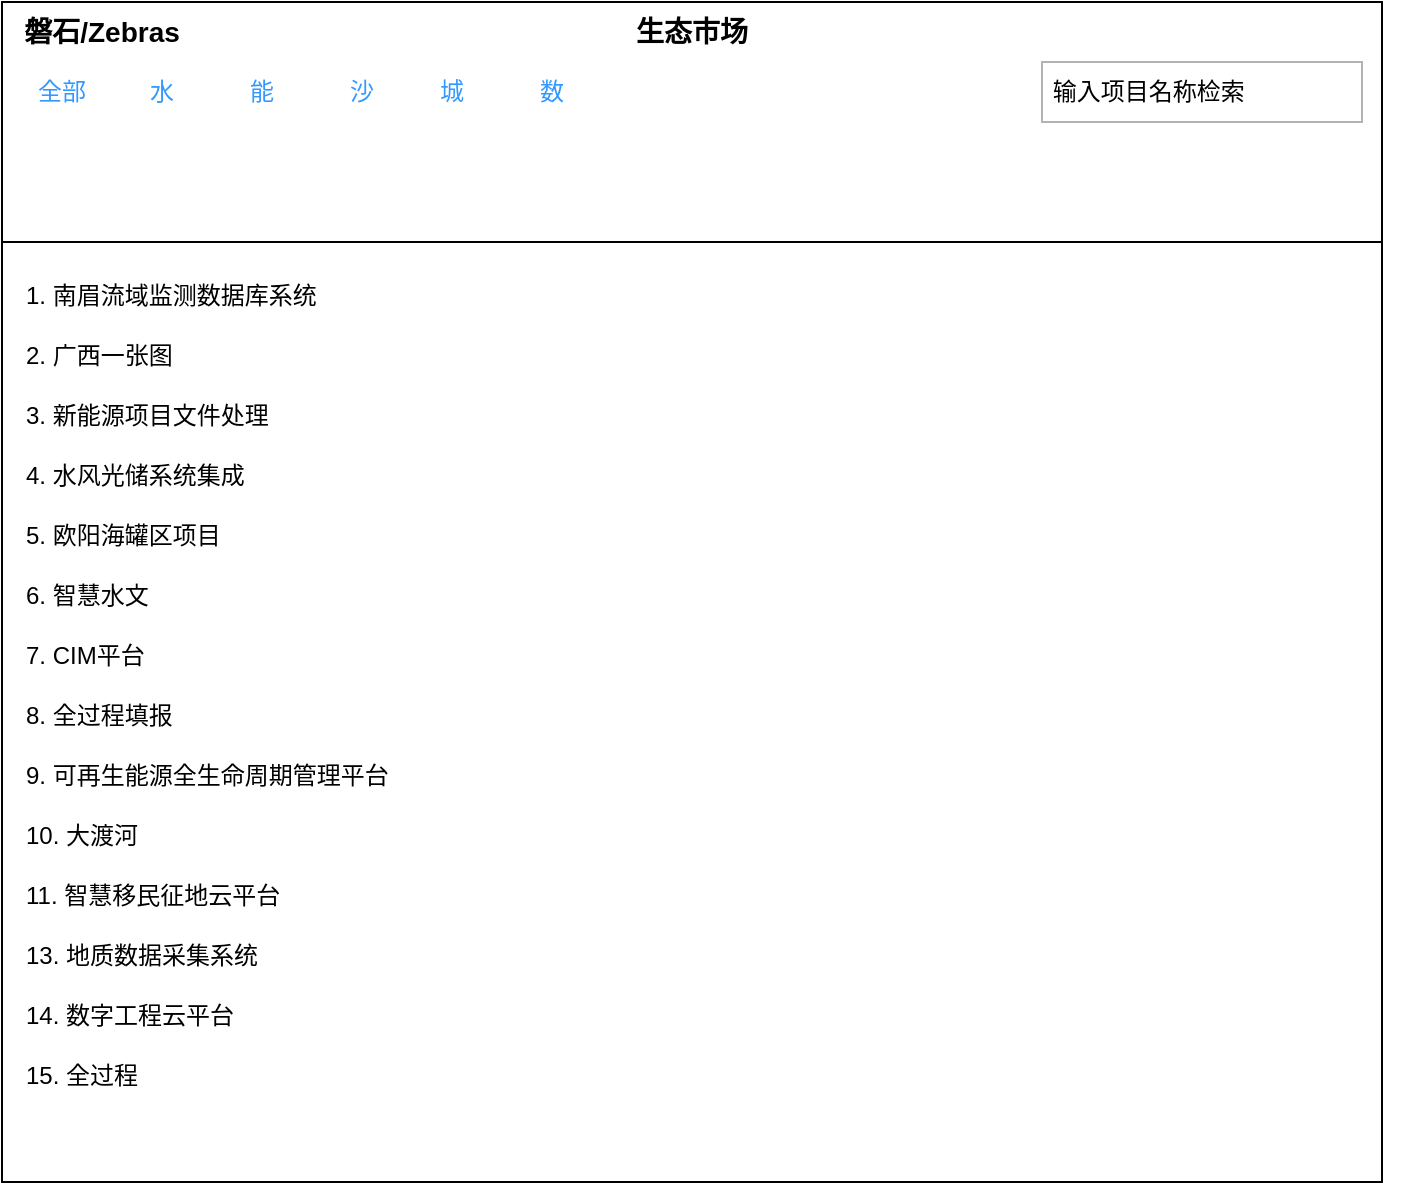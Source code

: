 <mxfile version="23.1.5" type="github">
  <diagram name="第 1 页" id="y4OPuHrL55n07sODktMv">
    <mxGraphModel dx="1434" dy="790" grid="1" gridSize="10" guides="1" tooltips="1" connect="1" arrows="1" fold="1" page="1" pageScale="1" pageWidth="827" pageHeight="1169" math="0" shadow="0">
      <root>
        <mxCell id="0" />
        <mxCell id="1" parent="0" />
        <mxCell id="GQAXHznCBVrPEbRLYMm7-1" value="" style="rounded=0;whiteSpace=wrap;html=1;fillColor=none;" parent="1" vertex="1">
          <mxGeometry x="60" y="140" width="690" height="590" as="geometry" />
        </mxCell>
        <mxCell id="GQAXHznCBVrPEbRLYMm7-2" value="" style="rounded=0;whiteSpace=wrap;html=1;fillColor=none;" parent="1" vertex="1">
          <mxGeometry x="60" y="260" width="690" height="470" as="geometry" />
        </mxCell>
        <mxCell id="GQAXHznCBVrPEbRLYMm7-3" value="1. 南眉流域监测数据库系统" style="text;html=1;align=left;verticalAlign=middle;whiteSpace=wrap;rounded=0;" parent="1" vertex="1">
          <mxGeometry x="70" y="272" width="650" height="30" as="geometry" />
        </mxCell>
        <mxCell id="GQAXHznCBVrPEbRLYMm7-4" value="2. 广西一张图" style="text;html=1;align=left;verticalAlign=middle;whiteSpace=wrap;rounded=0;" parent="1" vertex="1">
          <mxGeometry x="70" y="302" width="630" height="30" as="geometry" />
        </mxCell>
        <mxCell id="GQAXHznCBVrPEbRLYMm7-5" value="3. 新能源项目文件处理" style="text;html=1;align=left;verticalAlign=middle;whiteSpace=wrap;rounded=0;" parent="1" vertex="1">
          <mxGeometry x="70" y="332" width="640" height="30" as="geometry" />
        </mxCell>
        <mxCell id="GQAXHznCBVrPEbRLYMm7-6" value="4. 水风光储系统集成" style="text;html=1;align=left;verticalAlign=middle;whiteSpace=wrap;rounded=0;" parent="1" vertex="1">
          <mxGeometry x="70" y="362" width="640" height="30" as="geometry" />
        </mxCell>
        <mxCell id="GQAXHznCBVrPEbRLYMm7-7" value="5. 欧阳海罐区项目" style="text;html=1;align=left;verticalAlign=middle;whiteSpace=wrap;rounded=0;" parent="1" vertex="1">
          <mxGeometry x="70" y="392" width="690" height="30" as="geometry" />
        </mxCell>
        <mxCell id="GQAXHznCBVrPEbRLYMm7-8" value="6. 智慧水文" style="text;html=1;align=left;verticalAlign=middle;whiteSpace=wrap;rounded=0;" parent="1" vertex="1">
          <mxGeometry x="70" y="422" width="650" height="30" as="geometry" />
        </mxCell>
        <mxCell id="GQAXHznCBVrPEbRLYMm7-9" value="7. CIM平台" style="text;html=1;align=left;verticalAlign=middle;whiteSpace=wrap;rounded=0;" parent="1" vertex="1">
          <mxGeometry x="70" y="452" width="640" height="30" as="geometry" />
        </mxCell>
        <mxCell id="GQAXHznCBVrPEbRLYMm7-10" value="8. 全过程填报" style="text;html=1;align=left;verticalAlign=middle;whiteSpace=wrap;rounded=0;" parent="1" vertex="1">
          <mxGeometry x="70" y="482" width="640" height="30" as="geometry" />
        </mxCell>
        <mxCell id="GQAXHznCBVrPEbRLYMm7-11" value="9. 可再生能源全生命周期管理平台" style="text;html=1;align=left;verticalAlign=middle;whiteSpace=wrap;rounded=0;" parent="1" vertex="1">
          <mxGeometry x="70" y="512" width="640" height="30" as="geometry" />
        </mxCell>
        <mxCell id="GQAXHznCBVrPEbRLYMm7-12" value="10. 大渡河" style="text;html=1;align=left;verticalAlign=middle;whiteSpace=wrap;rounded=0;" parent="1" vertex="1">
          <mxGeometry x="70" y="542" width="640" height="30" as="geometry" />
        </mxCell>
        <mxCell id="GQAXHznCBVrPEbRLYMm7-13" value="11. 智慧移民征地云平台" style="text;html=1;align=left;verticalAlign=middle;whiteSpace=wrap;rounded=0;" parent="1" vertex="1">
          <mxGeometry x="70" y="572" width="620" height="30" as="geometry" />
        </mxCell>
        <mxCell id="GQAXHznCBVrPEbRLYMm7-14" value="13. 地质数据采集系统" style="text;html=1;align=left;verticalAlign=middle;whiteSpace=wrap;rounded=0;" parent="1" vertex="1">
          <mxGeometry x="70" y="602" width="630" height="30" as="geometry" />
        </mxCell>
        <mxCell id="GQAXHznCBVrPEbRLYMm7-15" value="14. 数字工程云平台" style="text;html=1;align=left;verticalAlign=middle;whiteSpace=wrap;rounded=0;" parent="1" vertex="1">
          <mxGeometry x="70" y="632" width="640" height="30" as="geometry" />
        </mxCell>
        <mxCell id="GQAXHznCBVrPEbRLYMm7-16" value="15. 全过程" style="text;html=1;align=left;verticalAlign=middle;whiteSpace=wrap;rounded=0;" parent="1" vertex="1">
          <mxGeometry x="70" y="662" width="640" height="30" as="geometry" />
        </mxCell>
        <mxCell id="23BlMbJfh4G_maGioOW0-2" value="生态市场" style="text;html=1;align=center;verticalAlign=middle;whiteSpace=wrap;rounded=0;fontSize=14;fontStyle=1" vertex="1" parent="1">
          <mxGeometry x="375" y="140" width="60" height="30" as="geometry" />
        </mxCell>
        <mxCell id="23BlMbJfh4G_maGioOW0-3" value="磐石/Zebras" style="text;html=1;align=center;verticalAlign=middle;whiteSpace=wrap;rounded=0;fontSize=14;fontStyle=1" vertex="1" parent="1">
          <mxGeometry x="60" y="140" width="100" height="30" as="geometry" />
        </mxCell>
        <mxCell id="23BlMbJfh4G_maGioOW0-4" value="&amp;nbsp;输入项目名称检索" style="text;html=1;align=left;verticalAlign=middle;whiteSpace=wrap;rounded=0;strokeColor=#B3B3B3;" vertex="1" parent="1">
          <mxGeometry x="580" y="170" width="160" height="30" as="geometry" />
        </mxCell>
        <mxCell id="23BlMbJfh4G_maGioOW0-5" value="全部" style="text;html=1;align=center;verticalAlign=middle;whiteSpace=wrap;rounded=0;fontColor=#3399FF;" vertex="1" parent="1">
          <mxGeometry x="60" y="170" width="60" height="30" as="geometry" />
        </mxCell>
        <mxCell id="23BlMbJfh4G_maGioOW0-6" value="水" style="text;html=1;align=center;verticalAlign=middle;whiteSpace=wrap;rounded=0;fontColor=#3399FF;" vertex="1" parent="1">
          <mxGeometry x="120" y="170" width="40" height="30" as="geometry" />
        </mxCell>
        <mxCell id="23BlMbJfh4G_maGioOW0-7" value="&lt;font color=&quot;#3399ff&quot;&gt;能&lt;/font&gt;" style="text;html=1;align=center;verticalAlign=middle;whiteSpace=wrap;rounded=0;" vertex="1" parent="1">
          <mxGeometry x="170" y="170" width="40" height="30" as="geometry" />
        </mxCell>
        <mxCell id="23BlMbJfh4G_maGioOW0-8" value="&lt;font color=&quot;#3399ff&quot;&gt;沙&lt;/font&gt;" style="text;html=1;align=center;verticalAlign=middle;whiteSpace=wrap;rounded=0;" vertex="1" parent="1">
          <mxGeometry x="220" y="170" width="40" height="30" as="geometry" />
        </mxCell>
        <mxCell id="23BlMbJfh4G_maGioOW0-9" value="&lt;font color=&quot;#3399ff&quot;&gt;城&lt;/font&gt;" style="text;html=1;align=center;verticalAlign=middle;whiteSpace=wrap;rounded=0;" vertex="1" parent="1">
          <mxGeometry x="270" y="170" width="30" height="30" as="geometry" />
        </mxCell>
        <mxCell id="23BlMbJfh4G_maGioOW0-10" value="&lt;font color=&quot;#3399ff&quot;&gt;数&lt;/font&gt;" style="text;html=1;align=center;verticalAlign=middle;whiteSpace=wrap;rounded=0;" vertex="1" parent="1">
          <mxGeometry x="320" y="170" width="30" height="30" as="geometry" />
        </mxCell>
      </root>
    </mxGraphModel>
  </diagram>
</mxfile>
